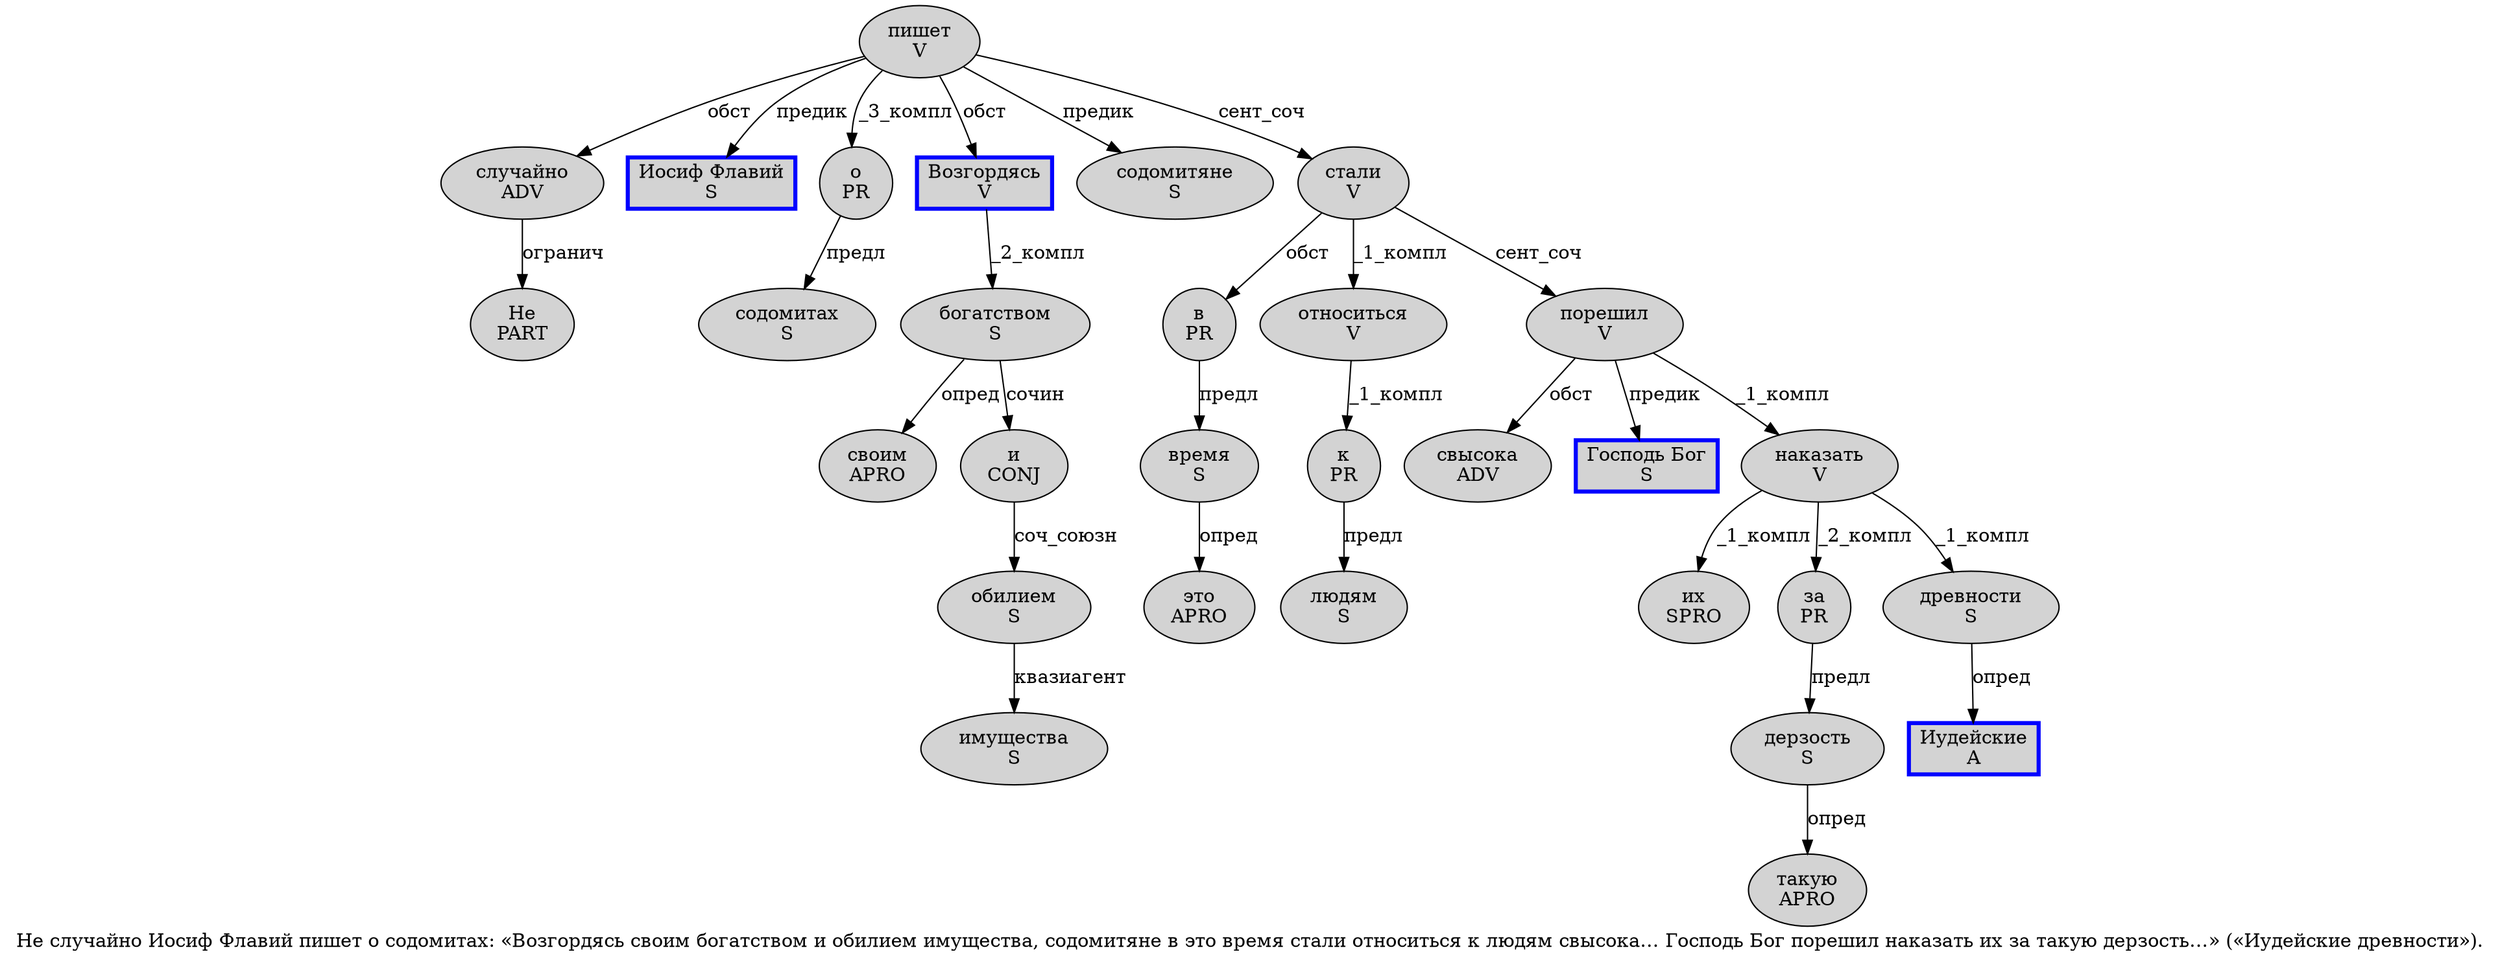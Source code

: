 digraph SENTENCE_4421 {
	graph [label="Не случайно Иосиф Флавий пишет о содомитах: «Возгордясь своим богатством и обилием имущества, содомитяне в это время стали относиться к людям свысока… Господь Бог порешил наказать их за такую дерзость…» («Иудейские древности»)."]
	node [style=filled]
		0 [label="Не
PART" color="" fillcolor=lightgray penwidth=1 shape=ellipse]
		1 [label="случайно
ADV" color="" fillcolor=lightgray penwidth=1 shape=ellipse]
		2 [label="Иосиф Флавий
S" color=blue fillcolor=lightgray penwidth=3 shape=box]
		3 [label="пишет
V" color="" fillcolor=lightgray penwidth=1 shape=ellipse]
		4 [label="о
PR" color="" fillcolor=lightgray penwidth=1 shape=ellipse]
		5 [label="содомитах
S" color="" fillcolor=lightgray penwidth=1 shape=ellipse]
		8 [label="Возгордясь
V" color=blue fillcolor=lightgray penwidth=3 shape=box]
		9 [label="своим
APRO" color="" fillcolor=lightgray penwidth=1 shape=ellipse]
		10 [label="богатством
S" color="" fillcolor=lightgray penwidth=1 shape=ellipse]
		11 [label="и
CONJ" color="" fillcolor=lightgray penwidth=1 shape=ellipse]
		12 [label="обилием
S" color="" fillcolor=lightgray penwidth=1 shape=ellipse]
		13 [label="имущества
S" color="" fillcolor=lightgray penwidth=1 shape=ellipse]
		15 [label="содомитяне
S" color="" fillcolor=lightgray penwidth=1 shape=ellipse]
		16 [label="в
PR" color="" fillcolor=lightgray penwidth=1 shape=ellipse]
		17 [label="это
APRO" color="" fillcolor=lightgray penwidth=1 shape=ellipse]
		18 [label="время
S" color="" fillcolor=lightgray penwidth=1 shape=ellipse]
		19 [label="стали
V" color="" fillcolor=lightgray penwidth=1 shape=ellipse]
		20 [label="относиться
V" color="" fillcolor=lightgray penwidth=1 shape=ellipse]
		21 [label="к
PR" color="" fillcolor=lightgray penwidth=1 shape=ellipse]
		22 [label="людям
S" color="" fillcolor=lightgray penwidth=1 shape=ellipse]
		23 [label="свысока
ADV" color="" fillcolor=lightgray penwidth=1 shape=ellipse]
		25 [label="Господь Бог
S" color=blue fillcolor=lightgray penwidth=3 shape=box]
		26 [label="порешил
V" color="" fillcolor=lightgray penwidth=1 shape=ellipse]
		27 [label="наказать
V" color="" fillcolor=lightgray penwidth=1 shape=ellipse]
		28 [label="их
SPRO" color="" fillcolor=lightgray penwidth=1 shape=ellipse]
		29 [label="за
PR" color="" fillcolor=lightgray penwidth=1 shape=ellipse]
		30 [label="такую
APRO" color="" fillcolor=lightgray penwidth=1 shape=ellipse]
		31 [label="дерзость
S" color="" fillcolor=lightgray penwidth=1 shape=ellipse]
		36 [label="Иудейские
A" color=blue fillcolor=lightgray penwidth=3 shape=box]
		37 [label="древности
S" color="" fillcolor=lightgray penwidth=1 shape=ellipse]
			27 -> 28 [label="_1_компл"]
			27 -> 29 [label="_2_компл"]
			27 -> 37 [label="_1_компл"]
			4 -> 5 [label="предл"]
			19 -> 16 [label="обст"]
			19 -> 20 [label="_1_компл"]
			19 -> 26 [label="сент_соч"]
			11 -> 12 [label="соч_союзн"]
			26 -> 23 [label="обст"]
			26 -> 25 [label="предик"]
			26 -> 27 [label="_1_компл"]
			3 -> 1 [label="обст"]
			3 -> 2 [label="предик"]
			3 -> 4 [label="_3_компл"]
			3 -> 8 [label="обст"]
			3 -> 15 [label="предик"]
			3 -> 19 [label="сент_соч"]
			16 -> 18 [label="предл"]
			21 -> 22 [label="предл"]
			12 -> 13 [label="квазиагент"]
			18 -> 17 [label="опред"]
			8 -> 10 [label="_2_компл"]
			1 -> 0 [label="огранич"]
			29 -> 31 [label="предл"]
			20 -> 21 [label="_1_компл"]
			37 -> 36 [label="опред"]
			31 -> 30 [label="опред"]
			10 -> 9 [label="опред"]
			10 -> 11 [label="сочин"]
}